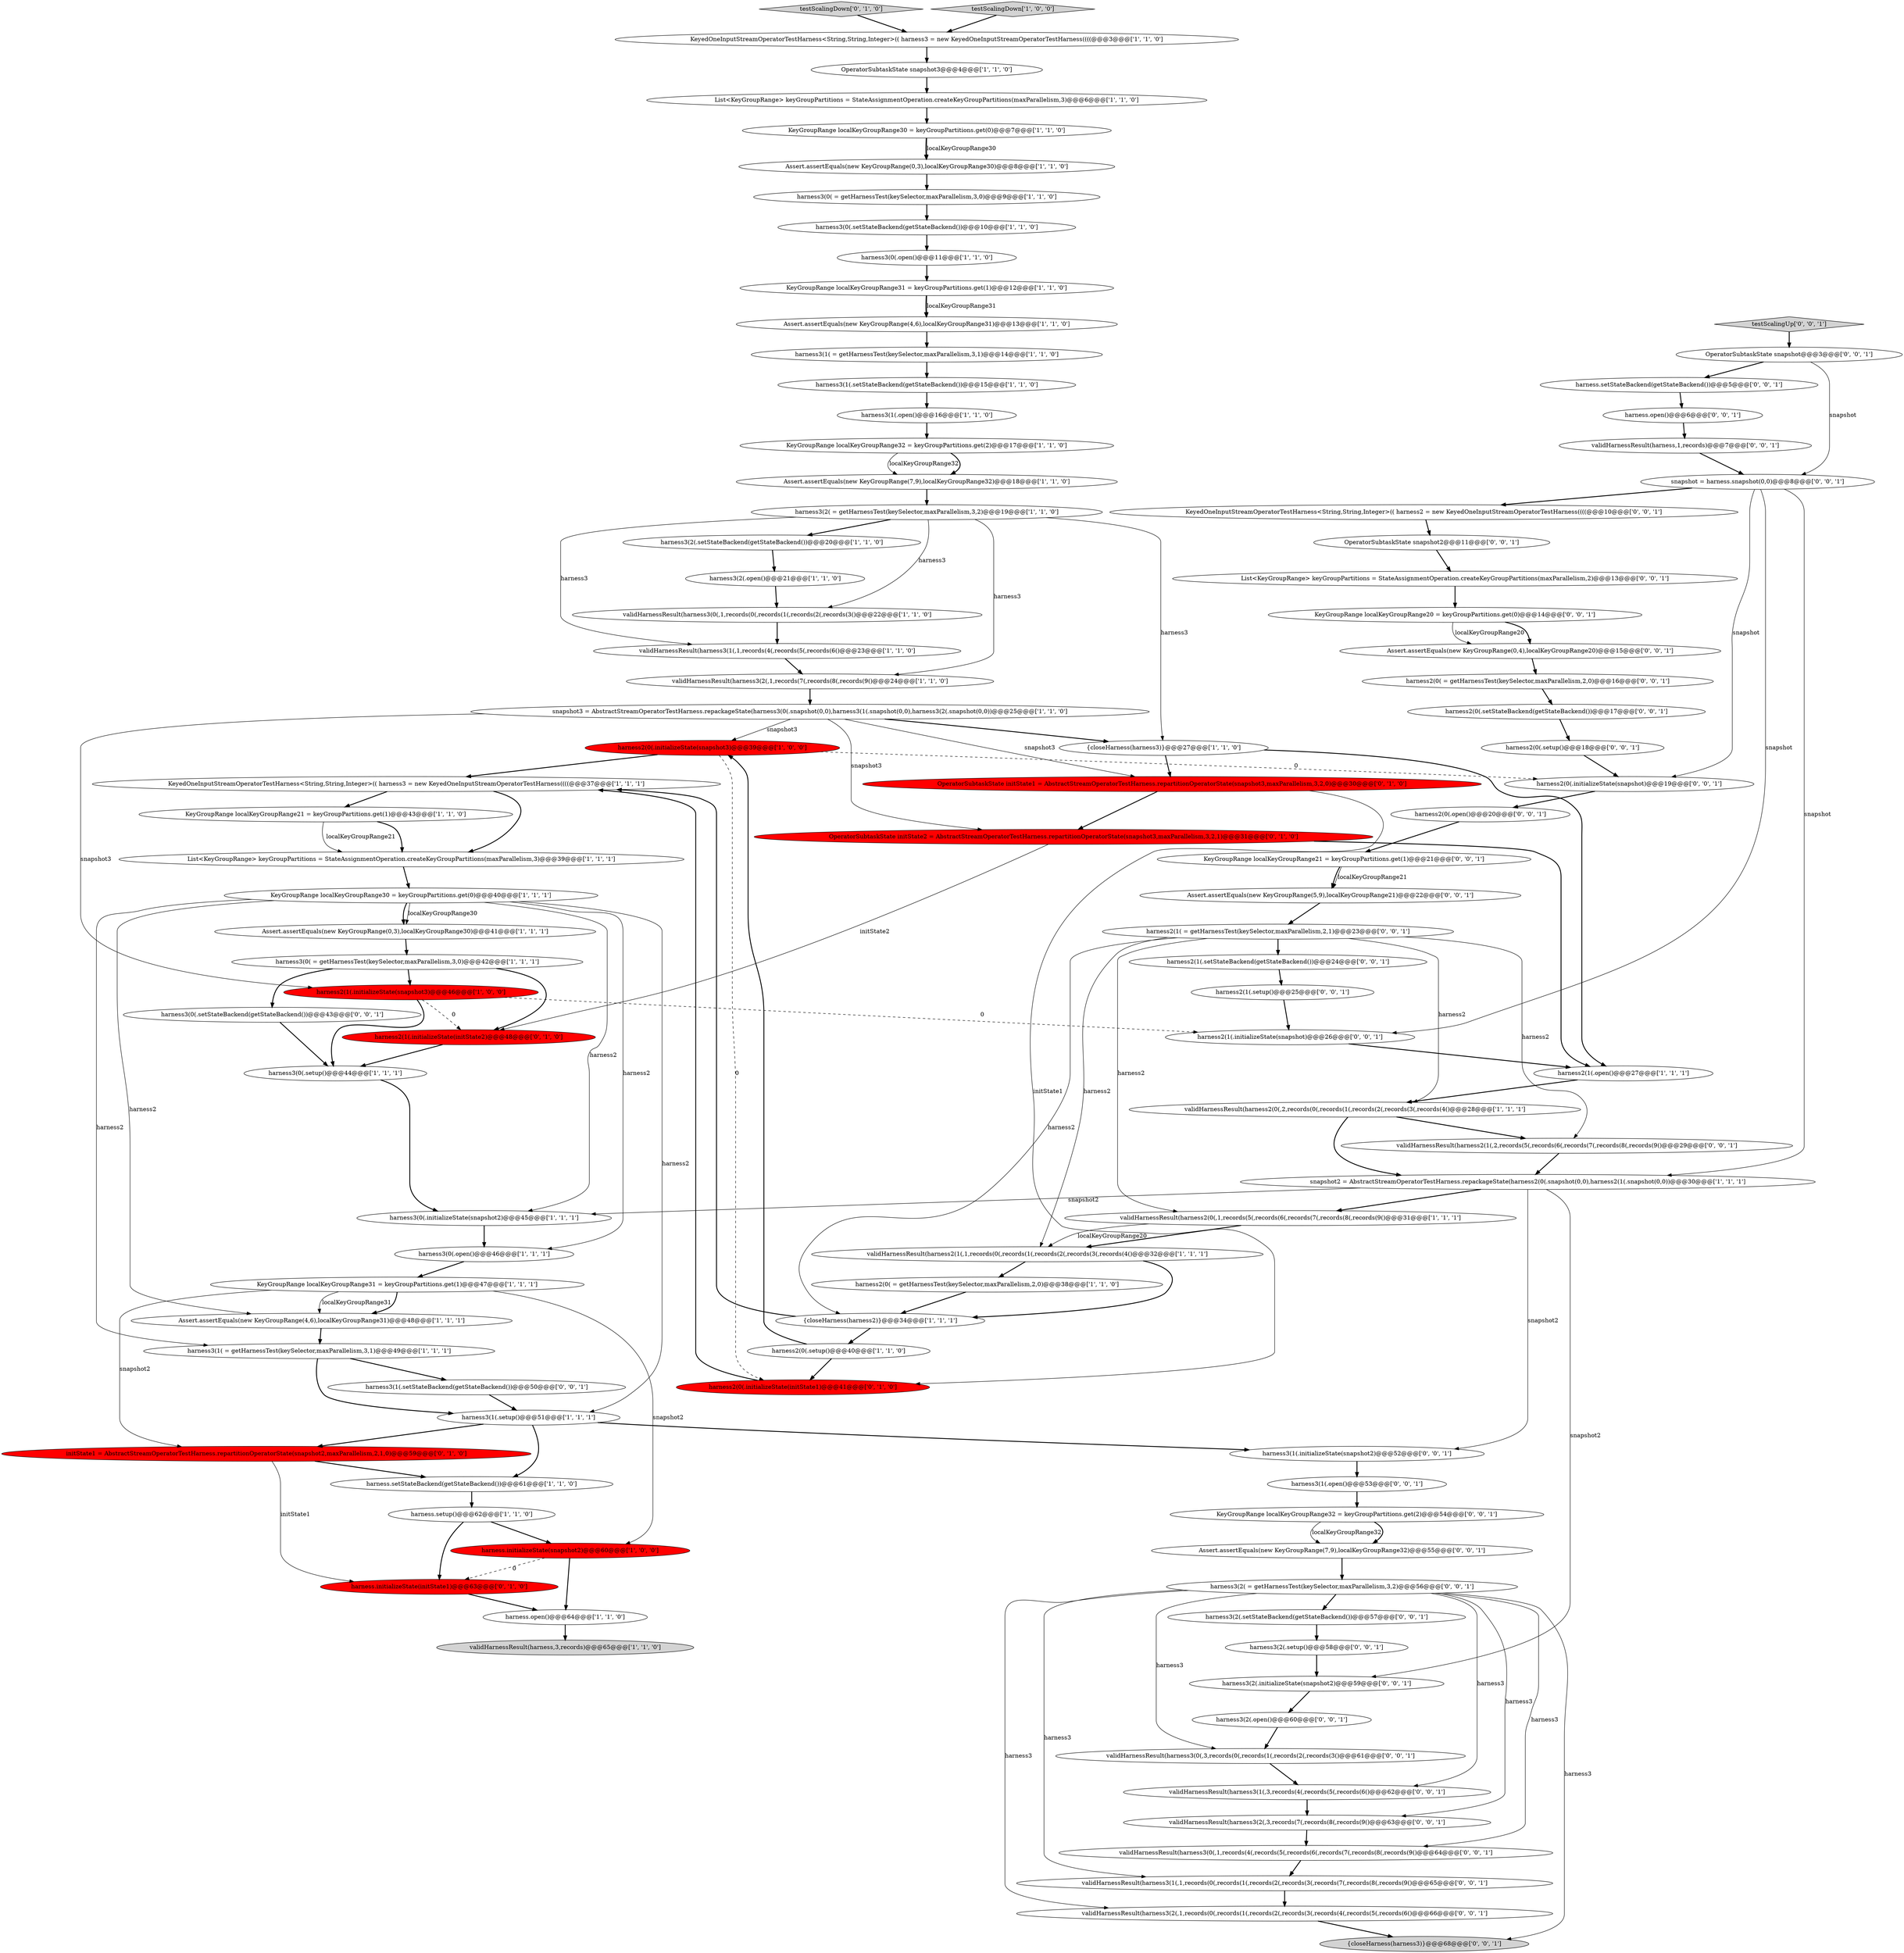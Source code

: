 digraph {
45 [style = filled, label = "harness3(2(.open()@@@21@@@['1', '1', '0']", fillcolor = white, shape = ellipse image = "AAA0AAABBB1BBB"];
78 [style = filled, label = "KeyGroupRange localKeyGroupRange32 = keyGroupPartitions.get(2)@@@54@@@['0', '0', '1']", fillcolor = white, shape = ellipse image = "AAA0AAABBB3BBB"];
52 [style = filled, label = "harness2(1(.initializeState(initState2)@@@48@@@['0', '1', '0']", fillcolor = red, shape = ellipse image = "AAA1AAABBB2BBB"];
95 [style = filled, label = "OperatorSubtaskState snapshot2@@@11@@@['0', '0', '1']", fillcolor = white, shape = ellipse image = "AAA0AAABBB3BBB"];
5 [style = filled, label = "harness.setStateBackend(getStateBackend())@@@61@@@['1', '1', '0']", fillcolor = white, shape = ellipse image = "AAA0AAABBB1BBB"];
67 [style = filled, label = "harness2(1(.initializeState(snapshot)@@@26@@@['0', '0', '1']", fillcolor = white, shape = ellipse image = "AAA0AAABBB3BBB"];
73 [style = filled, label = "harness3(1(.initializeState(snapshot2)@@@52@@@['0', '0', '1']", fillcolor = white, shape = ellipse image = "AAA0AAABBB3BBB"];
90 [style = filled, label = "harness2(1( = getHarnessTest(keySelector,maxParallelism,2,1)@@@23@@@['0', '0', '1']", fillcolor = white, shape = ellipse image = "AAA0AAABBB3BBB"];
37 [style = filled, label = "KeyedOneInputStreamOperatorTestHarness<String,String,Integer>(( harness3 = new KeyedOneInputStreamOperatorTestHarness((((@@@37@@@['1', '1', '1']", fillcolor = white, shape = ellipse image = "AAA0AAABBB1BBB"];
28 [style = filled, label = "harness2(0( = getHarnessTest(keySelector,maxParallelism,2,0)@@@38@@@['1', '1', '0']", fillcolor = white, shape = ellipse image = "AAA0AAABBB1BBB"];
25 [style = filled, label = "harness3(0( = getHarnessTest(keySelector,maxParallelism,3,0)@@@9@@@['1', '1', '0']", fillcolor = white, shape = ellipse image = "AAA0AAABBB1BBB"];
35 [style = filled, label = "Assert.assertEquals(new KeyGroupRange(7,9),localKeyGroupRange32)@@@18@@@['1', '1', '0']", fillcolor = white, shape = ellipse image = "AAA0AAABBB1BBB"];
36 [style = filled, label = "KeyGroupRange localKeyGroupRange30 = keyGroupPartitions.get(0)@@@7@@@['1', '1', '0']", fillcolor = white, shape = ellipse image = "AAA0AAABBB1BBB"];
13 [style = filled, label = "KeyGroupRange localKeyGroupRange32 = keyGroupPartitions.get(2)@@@17@@@['1', '1', '0']", fillcolor = white, shape = ellipse image = "AAA0AAABBB1BBB"];
87 [style = filled, label = "Assert.assertEquals(new KeyGroupRange(5,9),localKeyGroupRange21)@@@22@@@['0', '0', '1']", fillcolor = white, shape = ellipse image = "AAA0AAABBB3BBB"];
86 [style = filled, label = "harness2(1(.setup()@@@25@@@['0', '0', '1']", fillcolor = white, shape = ellipse image = "AAA0AAABBB3BBB"];
70 [style = filled, label = "List<KeyGroupRange> keyGroupPartitions = StateAssignmentOperation.createKeyGroupPartitions(maxParallelism,2)@@@13@@@['0', '0', '1']", fillcolor = white, shape = ellipse image = "AAA0AAABBB3BBB"];
18 [style = filled, label = "validHarnessResult(harness2(1(,1,records(0(,records(1(,records(2(,records(3(,records(4()@@@32@@@['1', '1', '1']", fillcolor = white, shape = ellipse image = "AAA0AAABBB1BBB"];
92 [style = filled, label = "harness2(1(.setStateBackend(getStateBackend())@@@24@@@['0', '0', '1']", fillcolor = white, shape = ellipse image = "AAA0AAABBB3BBB"];
93 [style = filled, label = "OperatorSubtaskState snapshot@@@3@@@['0', '0', '1']", fillcolor = white, shape = ellipse image = "AAA0AAABBB3BBB"];
6 [style = filled, label = "harness3(1(.setStateBackend(getStateBackend())@@@15@@@['1', '1', '0']", fillcolor = white, shape = ellipse image = "AAA0AAABBB1BBB"];
27 [style = filled, label = "harness.initializeState(snapshot2)@@@60@@@['1', '0', '0']", fillcolor = red, shape = ellipse image = "AAA1AAABBB1BBB"];
30 [style = filled, label = "harness2(0(.initializeState(snapshot3)@@@39@@@['1', '0', '0']", fillcolor = red, shape = ellipse image = "AAA1AAABBB1BBB"];
39 [style = filled, label = "harness2(1(.initializeState(snapshot3)@@@46@@@['1', '0', '0']", fillcolor = red, shape = ellipse image = "AAA1AAABBB1BBB"];
60 [style = filled, label = "harness3(2(.open()@@@60@@@['0', '0', '1']", fillcolor = white, shape = ellipse image = "AAA0AAABBB3BBB"];
43 [style = filled, label = "harness3(1( = getHarnessTest(keySelector,maxParallelism,3,1)@@@14@@@['1', '1', '0']", fillcolor = white, shape = ellipse image = "AAA0AAABBB1BBB"];
80 [style = filled, label = "validHarnessResult(harness3(2(,3,records(7(,records(8(,records(9()@@@63@@@['0', '0', '1']", fillcolor = white, shape = ellipse image = "AAA0AAABBB3BBB"];
68 [style = filled, label = "validHarnessResult(harness2(1(,2,records(5(,records(6(,records(7(,records(8(,records(9()@@@29@@@['0', '0', '1']", fillcolor = white, shape = ellipse image = "AAA0AAABBB3BBB"];
8 [style = filled, label = "Assert.assertEquals(new KeyGroupRange(0,3),localKeyGroupRange30)@@@41@@@['1', '1', '1']", fillcolor = white, shape = ellipse image = "AAA0AAABBB1BBB"];
26 [style = filled, label = "harness3(0( = getHarnessTest(keySelector,maxParallelism,3,0)@@@42@@@['1', '1', '1']", fillcolor = white, shape = ellipse image = "AAA0AAABBB1BBB"];
4 [style = filled, label = "List<KeyGroupRange> keyGroupPartitions = StateAssignmentOperation.createKeyGroupPartitions(maxParallelism,3)@@@6@@@['1', '1', '0']", fillcolor = white, shape = ellipse image = "AAA0AAABBB1BBB"];
42 [style = filled, label = "harness3(1( = getHarnessTest(keySelector,maxParallelism,3,1)@@@49@@@['1', '1', '1']", fillcolor = white, shape = ellipse image = "AAA0AAABBB1BBB"];
96 [style = filled, label = "harness3(2(.setStateBackend(getStateBackend())@@@57@@@['0', '0', '1']", fillcolor = white, shape = ellipse image = "AAA0AAABBB3BBB"];
58 [style = filled, label = "OperatorSubtaskState initState1 = AbstractStreamOperatorTestHarness.repartitionOperatorState(snapshot3,maxParallelism,3,2,0)@@@30@@@['0', '1', '0']", fillcolor = red, shape = ellipse image = "AAA1AAABBB2BBB"];
97 [style = filled, label = "harness2(0(.initializeState(snapshot)@@@19@@@['0', '0', '1']", fillcolor = white, shape = ellipse image = "AAA0AAABBB3BBB"];
98 [style = filled, label = "harness3(2(.initializeState(snapshot2)@@@59@@@['0', '0', '1']", fillcolor = white, shape = ellipse image = "AAA0AAABBB3BBB"];
32 [style = filled, label = "validHarnessResult(harness3(2(,1,records(7(,records(8(,records(9()@@@24@@@['1', '1', '0']", fillcolor = white, shape = ellipse image = "AAA0AAABBB1BBB"];
69 [style = filled, label = "harness3(2(.setup()@@@58@@@['0', '0', '1']", fillcolor = white, shape = ellipse image = "AAA0AAABBB3BBB"];
94 [style = filled, label = "Assert.assertEquals(new KeyGroupRange(7,9),localKeyGroupRange32)@@@55@@@['0', '0', '1']", fillcolor = white, shape = ellipse image = "AAA0AAABBB3BBB"];
31 [style = filled, label = "KeyedOneInputStreamOperatorTestHarness<String,String,Integer>(( harness3 = new KeyedOneInputStreamOperatorTestHarness((((@@@3@@@['1', '1', '0']", fillcolor = white, shape = ellipse image = "AAA0AAABBB1BBB"];
29 [style = filled, label = "Assert.assertEquals(new KeyGroupRange(0,3),localKeyGroupRange30)@@@8@@@['1', '1', '0']", fillcolor = white, shape = ellipse image = "AAA0AAABBB1BBB"];
7 [style = filled, label = "KeyGroupRange localKeyGroupRange30 = keyGroupPartitions.get(0)@@@40@@@['1', '1', '1']", fillcolor = white, shape = ellipse image = "AAA0AAABBB1BBB"];
15 [style = filled, label = "KeyGroupRange localKeyGroupRange31 = keyGroupPartitions.get(1)@@@47@@@['1', '1', '1']", fillcolor = white, shape = ellipse image = "AAA0AAABBB1BBB"];
22 [style = filled, label = "validHarnessResult(harness,3,records)@@@65@@@['1', '1', '0']", fillcolor = lightgray, shape = ellipse image = "AAA0AAABBB1BBB"];
71 [style = filled, label = "harness2(0( = getHarnessTest(keySelector,maxParallelism,2,0)@@@16@@@['0', '0', '1']", fillcolor = white, shape = ellipse image = "AAA0AAABBB3BBB"];
47 [style = filled, label = "harness.setup()@@@62@@@['1', '1', '0']", fillcolor = white, shape = ellipse image = "AAA0AAABBB1BBB"];
50 [style = filled, label = "harness3(0(.open()@@@11@@@['1', '1', '0']", fillcolor = white, shape = ellipse image = "AAA0AAABBB1BBB"];
84 [style = filled, label = "KeyGroupRange localKeyGroupRange21 = keyGroupPartitions.get(1)@@@21@@@['0', '0', '1']", fillcolor = white, shape = ellipse image = "AAA0AAABBB3BBB"];
9 [style = filled, label = "Assert.assertEquals(new KeyGroupRange(4,6),localKeyGroupRange31)@@@48@@@['1', '1', '1']", fillcolor = white, shape = ellipse image = "AAA0AAABBB1BBB"];
16 [style = filled, label = "Assert.assertEquals(new KeyGroupRange(4,6),localKeyGroupRange31)@@@13@@@['1', '1', '0']", fillcolor = white, shape = ellipse image = "AAA0AAABBB1BBB"];
66 [style = filled, label = "KeyedOneInputStreamOperatorTestHarness<String,String,Integer>(( harness2 = new KeyedOneInputStreamOperatorTestHarness((((@@@10@@@['0', '0', '1']", fillcolor = white, shape = ellipse image = "AAA0AAABBB3BBB"];
38 [style = filled, label = "harness3(0(.open()@@@46@@@['1', '1', '1']", fillcolor = white, shape = ellipse image = "AAA0AAABBB1BBB"];
75 [style = filled, label = "validHarnessResult(harness3(2(,1,records(0(,records(1(,records(2(,records(3(,records(4(,records(5(,records(6()@@@66@@@['0', '0', '1']", fillcolor = white, shape = ellipse image = "AAA0AAABBB3BBB"];
51 [style = filled, label = "{closeHarness(harness2)}@@@34@@@['1', '1', '1']", fillcolor = white, shape = ellipse image = "AAA0AAABBB1BBB"];
0 [style = filled, label = "KeyGroupRange localKeyGroupRange21 = keyGroupPartitions.get(1)@@@43@@@['1', '1', '0']", fillcolor = white, shape = ellipse image = "AAA0AAABBB1BBB"];
72 [style = filled, label = "snapshot = harness.snapshot(0,0)@@@8@@@['0', '0', '1']", fillcolor = white, shape = ellipse image = "AAA0AAABBB3BBB"];
10 [style = filled, label = "harness3(1(.setup()@@@51@@@['1', '1', '1']", fillcolor = white, shape = ellipse image = "AAA0AAABBB1BBB"];
83 [style = filled, label = "harness3(1(.setStateBackend(getStateBackend())@@@50@@@['0', '0', '1']", fillcolor = white, shape = ellipse image = "AAA0AAABBB3BBB"];
44 [style = filled, label = "validHarnessResult(harness3(1(,1,records(4(,records(5(,records(6()@@@23@@@['1', '1', '0']", fillcolor = white, shape = ellipse image = "AAA0AAABBB1BBB"];
82 [style = filled, label = "harness.setStateBackend(getStateBackend())@@@5@@@['0', '0', '1']", fillcolor = white, shape = ellipse image = "AAA0AAABBB3BBB"];
99 [style = filled, label = "harness3(1(.open()@@@53@@@['0', '0', '1']", fillcolor = white, shape = ellipse image = "AAA0AAABBB3BBB"];
17 [style = filled, label = "harness3(0(.initializeState(snapshot2)@@@45@@@['1', '1', '1']", fillcolor = white, shape = ellipse image = "AAA0AAABBB1BBB"];
53 [style = filled, label = "testScalingDown['0', '1', '0']", fillcolor = lightgray, shape = diamond image = "AAA0AAABBB2BBB"];
79 [style = filled, label = "harness2(0(.open()@@@20@@@['0', '0', '1']", fillcolor = white, shape = ellipse image = "AAA0AAABBB3BBB"];
81 [style = filled, label = "{closeHarness(harness3)}@@@68@@@['0', '0', '1']", fillcolor = lightgray, shape = ellipse image = "AAA0AAABBB3BBB"];
59 [style = filled, label = "harness2(0(.setStateBackend(getStateBackend())@@@17@@@['0', '0', '1']", fillcolor = white, shape = ellipse image = "AAA0AAABBB3BBB"];
89 [style = filled, label = "Assert.assertEquals(new KeyGroupRange(0,4),localKeyGroupRange20)@@@15@@@['0', '0', '1']", fillcolor = white, shape = ellipse image = "AAA0AAABBB3BBB"];
2 [style = filled, label = "harness3(1(.open()@@@16@@@['1', '1', '0']", fillcolor = white, shape = ellipse image = "AAA0AAABBB1BBB"];
21 [style = filled, label = "validHarnessResult(harness2(0(,1,records(5(,records(6(,records(7(,records(8(,records(9()@@@31@@@['1', '1', '1']", fillcolor = white, shape = ellipse image = "AAA0AAABBB1BBB"];
41 [style = filled, label = "OperatorSubtaskState snapshot3@@@4@@@['1', '1', '0']", fillcolor = white, shape = ellipse image = "AAA0AAABBB1BBB"];
76 [style = filled, label = "validHarnessResult(harness3(0(,3,records(0(,records(1(,records(2(,records(3()@@@61@@@['0', '0', '1']", fillcolor = white, shape = ellipse image = "AAA0AAABBB3BBB"];
1 [style = filled, label = "{closeHarness(harness3)}@@@27@@@['1', '1', '0']", fillcolor = white, shape = ellipse image = "AAA0AAABBB1BBB"];
61 [style = filled, label = "harness3(2( = getHarnessTest(keySelector,maxParallelism,3,2)@@@56@@@['0', '0', '1']", fillcolor = white, shape = ellipse image = "AAA0AAABBB3BBB"];
34 [style = filled, label = "snapshot3 = AbstractStreamOperatorTestHarness.repackageState(harness3(0(.snapshot(0,0),harness3(1(.snapshot(0,0),harness3(2(.snapshot(0,0))@@@25@@@['1', '1', '0']", fillcolor = white, shape = ellipse image = "AAA0AAABBB1BBB"];
56 [style = filled, label = "harness.initializeState(initState1)@@@63@@@['0', '1', '0']", fillcolor = red, shape = ellipse image = "AAA1AAABBB2BBB"];
46 [style = filled, label = "validHarnessResult(harness2(0(,2,records(0(,records(1(,records(2(,records(3(,records(4()@@@28@@@['1', '1', '1']", fillcolor = white, shape = ellipse image = "AAA0AAABBB1BBB"];
19 [style = filled, label = "harness3(2( = getHarnessTest(keySelector,maxParallelism,3,2)@@@19@@@['1', '1', '0']", fillcolor = white, shape = ellipse image = "AAA0AAABBB1BBB"];
88 [style = filled, label = "validHarnessResult(harness3(1(,1,records(0(,records(1(,records(2(,records(3(,records(7(,records(8(,records(9()@@@65@@@['0', '0', '1']", fillcolor = white, shape = ellipse image = "AAA0AAABBB3BBB"];
49 [style = filled, label = "harness3(2(.setStateBackend(getStateBackend())@@@20@@@['1', '1', '0']", fillcolor = white, shape = ellipse image = "AAA0AAABBB1BBB"];
85 [style = filled, label = "validHarnessResult(harness,1,records)@@@7@@@['0', '0', '1']", fillcolor = white, shape = ellipse image = "AAA0AAABBB3BBB"];
14 [style = filled, label = "validHarnessResult(harness3(0(,1,records(0(,records(1(,records(2(,records(3()@@@22@@@['1', '1', '0']", fillcolor = white, shape = ellipse image = "AAA0AAABBB1BBB"];
48 [style = filled, label = "harness2(0(.setup()@@@40@@@['1', '1', '0']", fillcolor = white, shape = ellipse image = "AAA0AAABBB1BBB"];
91 [style = filled, label = "testScalingUp['0', '0', '1']", fillcolor = lightgray, shape = diamond image = "AAA0AAABBB3BBB"];
3 [style = filled, label = "harness3(0(.setup()@@@44@@@['1', '1', '1']", fillcolor = white, shape = ellipse image = "AAA0AAABBB1BBB"];
54 [style = filled, label = "harness2(0(.initializeState(initState1)@@@41@@@['0', '1', '0']", fillcolor = red, shape = ellipse image = "AAA1AAABBB2BBB"];
77 [style = filled, label = "validHarnessResult(harness3(0(,1,records(4(,records(5(,records(6(,records(7(,records(8(,records(9()@@@64@@@['0', '0', '1']", fillcolor = white, shape = ellipse image = "AAA0AAABBB3BBB"];
74 [style = filled, label = "harness2(0(.setup()@@@18@@@['0', '0', '1']", fillcolor = white, shape = ellipse image = "AAA0AAABBB3BBB"];
11 [style = filled, label = "harness3(0(.setStateBackend(getStateBackend())@@@10@@@['1', '1', '0']", fillcolor = white, shape = ellipse image = "AAA0AAABBB1BBB"];
20 [style = filled, label = "snapshot2 = AbstractStreamOperatorTestHarness.repackageState(harness2(0(.snapshot(0,0),harness2(1(.snapshot(0,0))@@@30@@@['1', '1', '1']", fillcolor = white, shape = ellipse image = "AAA0AAABBB1BBB"];
40 [style = filled, label = "testScalingDown['1', '0', '0']", fillcolor = lightgray, shape = diamond image = "AAA0AAABBB1BBB"];
62 [style = filled, label = "harness3(0(.setStateBackend(getStateBackend())@@@43@@@['0', '0', '1']", fillcolor = white, shape = ellipse image = "AAA0AAABBB3BBB"];
33 [style = filled, label = "KeyGroupRange localKeyGroupRange31 = keyGroupPartitions.get(1)@@@12@@@['1', '1', '0']", fillcolor = white, shape = ellipse image = "AAA0AAABBB1BBB"];
57 [style = filled, label = "initState1 = AbstractStreamOperatorTestHarness.repartitionOperatorState(snapshot2,maxParallelism,2,1,0)@@@59@@@['0', '1', '0']", fillcolor = red, shape = ellipse image = "AAA1AAABBB2BBB"];
55 [style = filled, label = "OperatorSubtaskState initState2 = AbstractStreamOperatorTestHarness.repartitionOperatorState(snapshot3,maxParallelism,3,2,1)@@@31@@@['0', '1', '0']", fillcolor = red, shape = ellipse image = "AAA1AAABBB2BBB"];
63 [style = filled, label = "harness.open()@@@6@@@['0', '0', '1']", fillcolor = white, shape = ellipse image = "AAA0AAABBB3BBB"];
24 [style = filled, label = "harness2(1(.open()@@@27@@@['1', '1', '1']", fillcolor = white, shape = ellipse image = "AAA0AAABBB1BBB"];
12 [style = filled, label = "harness.open()@@@64@@@['1', '1', '0']", fillcolor = white, shape = ellipse image = "AAA0AAABBB1BBB"];
64 [style = filled, label = "KeyGroupRange localKeyGroupRange20 = keyGroupPartitions.get(0)@@@14@@@['0', '0', '1']", fillcolor = white, shape = ellipse image = "AAA0AAABBB3BBB"];
23 [style = filled, label = "List<KeyGroupRange> keyGroupPartitions = StateAssignmentOperation.createKeyGroupPartitions(maxParallelism,3)@@@39@@@['1', '1', '1']", fillcolor = white, shape = ellipse image = "AAA0AAABBB1BBB"];
65 [style = filled, label = "validHarnessResult(harness3(1(,3,records(4(,records(5(,records(6()@@@62@@@['0', '0', '1']", fillcolor = white, shape = ellipse image = "AAA0AAABBB3BBB"];
62->3 [style = bold, label=""];
37->0 [style = bold, label=""];
70->64 [style = bold, label=""];
77->88 [style = bold, label=""];
72->97 [style = solid, label="snapshot"];
94->61 [style = bold, label=""];
36->29 [style = bold, label=""];
65->80 [style = bold, label=""];
93->72 [style = solid, label="snapshot"];
61->81 [style = solid, label="harness3"];
32->34 [style = bold, label=""];
56->12 [style = bold, label=""];
78->94 [style = solid, label="localKeyGroupRange32"];
47->27 [style = bold, label=""];
90->21 [style = solid, label="harness2"];
7->8 [style = bold, label=""];
38->15 [style = bold, label=""];
36->29 [style = solid, label="localKeyGroupRange30"];
15->9 [style = solid, label="localKeyGroupRange31"];
21->18 [style = bold, label=""];
15->57 [style = solid, label="snapshot2"];
48->54 [style = bold, label=""];
17->38 [style = bold, label=""];
55->52 [style = solid, label="initState2"];
51->48 [style = bold, label=""];
19->32 [style = solid, label="harness3"];
54->37 [style = bold, label=""];
16->43 [style = bold, label=""];
0->23 [style = solid, label="localKeyGroupRange21"];
4->36 [style = bold, label=""];
40->31 [style = bold, label=""];
10->57 [style = bold, label=""];
64->89 [style = solid, label="localKeyGroupRange20"];
19->14 [style = solid, label="harness3"];
7->38 [style = solid, label="harness2"];
12->22 [style = bold, label=""];
24->46 [style = bold, label=""];
39->52 [style = dashed, label="0"];
61->77 [style = solid, label="harness3"];
20->98 [style = solid, label="snapshot2"];
33->16 [style = bold, label=""];
30->97 [style = dashed, label="0"];
27->12 [style = bold, label=""];
7->42 [style = solid, label="harness2"];
79->84 [style = bold, label=""];
61->88 [style = solid, label="harness3"];
7->8 [style = solid, label="localKeyGroupRange30"];
41->4 [style = bold, label=""];
73->99 [style = bold, label=""];
61->96 [style = bold, label=""];
39->67 [style = dashed, label="0"];
18->28 [style = bold, label=""];
6->2 [style = bold, label=""];
21->18 [style = solid, label="localKeyGroupRange20"];
45->14 [style = bold, label=""];
63->85 [style = bold, label=""];
0->23 [style = bold, label=""];
1->58 [style = bold, label=""];
78->94 [style = bold, label=""];
15->9 [style = bold, label=""];
44->32 [style = bold, label=""];
83->10 [style = bold, label=""];
57->5 [style = bold, label=""];
31->41 [style = bold, label=""];
69->98 [style = bold, label=""];
18->51 [style = bold, label=""];
46->68 [style = bold, label=""];
88->75 [style = bold, label=""];
46->20 [style = bold, label=""];
23->7 [style = bold, label=""];
19->1 [style = solid, label="harness3"];
99->78 [style = bold, label=""];
90->92 [style = bold, label=""];
49->45 [style = bold, label=""];
61->75 [style = solid, label="harness3"];
9->42 [style = bold, label=""];
47->56 [style = bold, label=""];
34->39 [style = solid, label="snapshot3"];
26->62 [style = bold, label=""];
87->90 [style = bold, label=""];
61->65 [style = solid, label="harness3"];
27->56 [style = dashed, label="0"];
90->18 [style = solid, label="harness2"];
61->76 [style = solid, label="harness3"];
15->27 [style = solid, label="snapshot2"];
95->70 [style = bold, label=""];
26->52 [style = bold, label=""];
51->37 [style = bold, label=""];
10->5 [style = bold, label=""];
72->67 [style = solid, label="snapshot"];
89->71 [style = bold, label=""];
42->83 [style = bold, label=""];
71->59 [style = bold, label=""];
34->58 [style = solid, label="snapshot3"];
84->87 [style = solid, label="localKeyGroupRange21"];
64->89 [style = bold, label=""];
11->50 [style = bold, label=""];
3->17 [style = bold, label=""];
50->33 [style = bold, label=""];
34->30 [style = solid, label="snapshot3"];
72->20 [style = solid, label="snapshot"];
75->81 [style = bold, label=""];
7->17 [style = solid, label="harness2"];
48->30 [style = bold, label=""];
20->73 [style = solid, label="snapshot2"];
61->80 [style = solid, label="harness3"];
34->55 [style = solid, label="snapshot3"];
20->17 [style = solid, label="snapshot2"];
93->82 [style = bold, label=""];
10->73 [style = bold, label=""];
57->56 [style = solid, label="initState1"];
91->93 [style = bold, label=""];
85->72 [style = bold, label=""];
34->1 [style = bold, label=""];
60->76 [style = bold, label=""];
35->19 [style = bold, label=""];
92->86 [style = bold, label=""];
55->24 [style = bold, label=""];
33->16 [style = solid, label="localKeyGroupRange31"];
29->25 [style = bold, label=""];
39->3 [style = bold, label=""];
30->37 [style = bold, label=""];
58->55 [style = bold, label=""];
28->51 [style = bold, label=""];
53->31 [style = bold, label=""];
59->74 [style = bold, label=""];
37->23 [style = bold, label=""];
14->44 [style = bold, label=""];
90->68 [style = solid, label="harness2"];
26->39 [style = bold, label=""];
43->6 [style = bold, label=""];
74->97 [style = bold, label=""];
82->63 [style = bold, label=""];
7->10 [style = solid, label="harness2"];
2->13 [style = bold, label=""];
66->95 [style = bold, label=""];
20->21 [style = bold, label=""];
5->47 [style = bold, label=""];
30->54 [style = dashed, label="0"];
90->46 [style = solid, label="harness2"];
84->87 [style = bold, label=""];
19->49 [style = bold, label=""];
25->11 [style = bold, label=""];
1->24 [style = bold, label=""];
98->60 [style = bold, label=""];
42->10 [style = bold, label=""];
76->65 [style = bold, label=""];
7->9 [style = solid, label="harness2"];
58->54 [style = solid, label="initState1"];
80->77 [style = bold, label=""];
19->44 [style = solid, label="harness3"];
52->3 [style = bold, label=""];
72->66 [style = bold, label=""];
97->79 [style = bold, label=""];
67->24 [style = bold, label=""];
90->51 [style = solid, label="harness2"];
13->35 [style = solid, label="localKeyGroupRange32"];
13->35 [style = bold, label=""];
96->69 [style = bold, label=""];
68->20 [style = bold, label=""];
86->67 [style = bold, label=""];
8->26 [style = bold, label=""];
}
